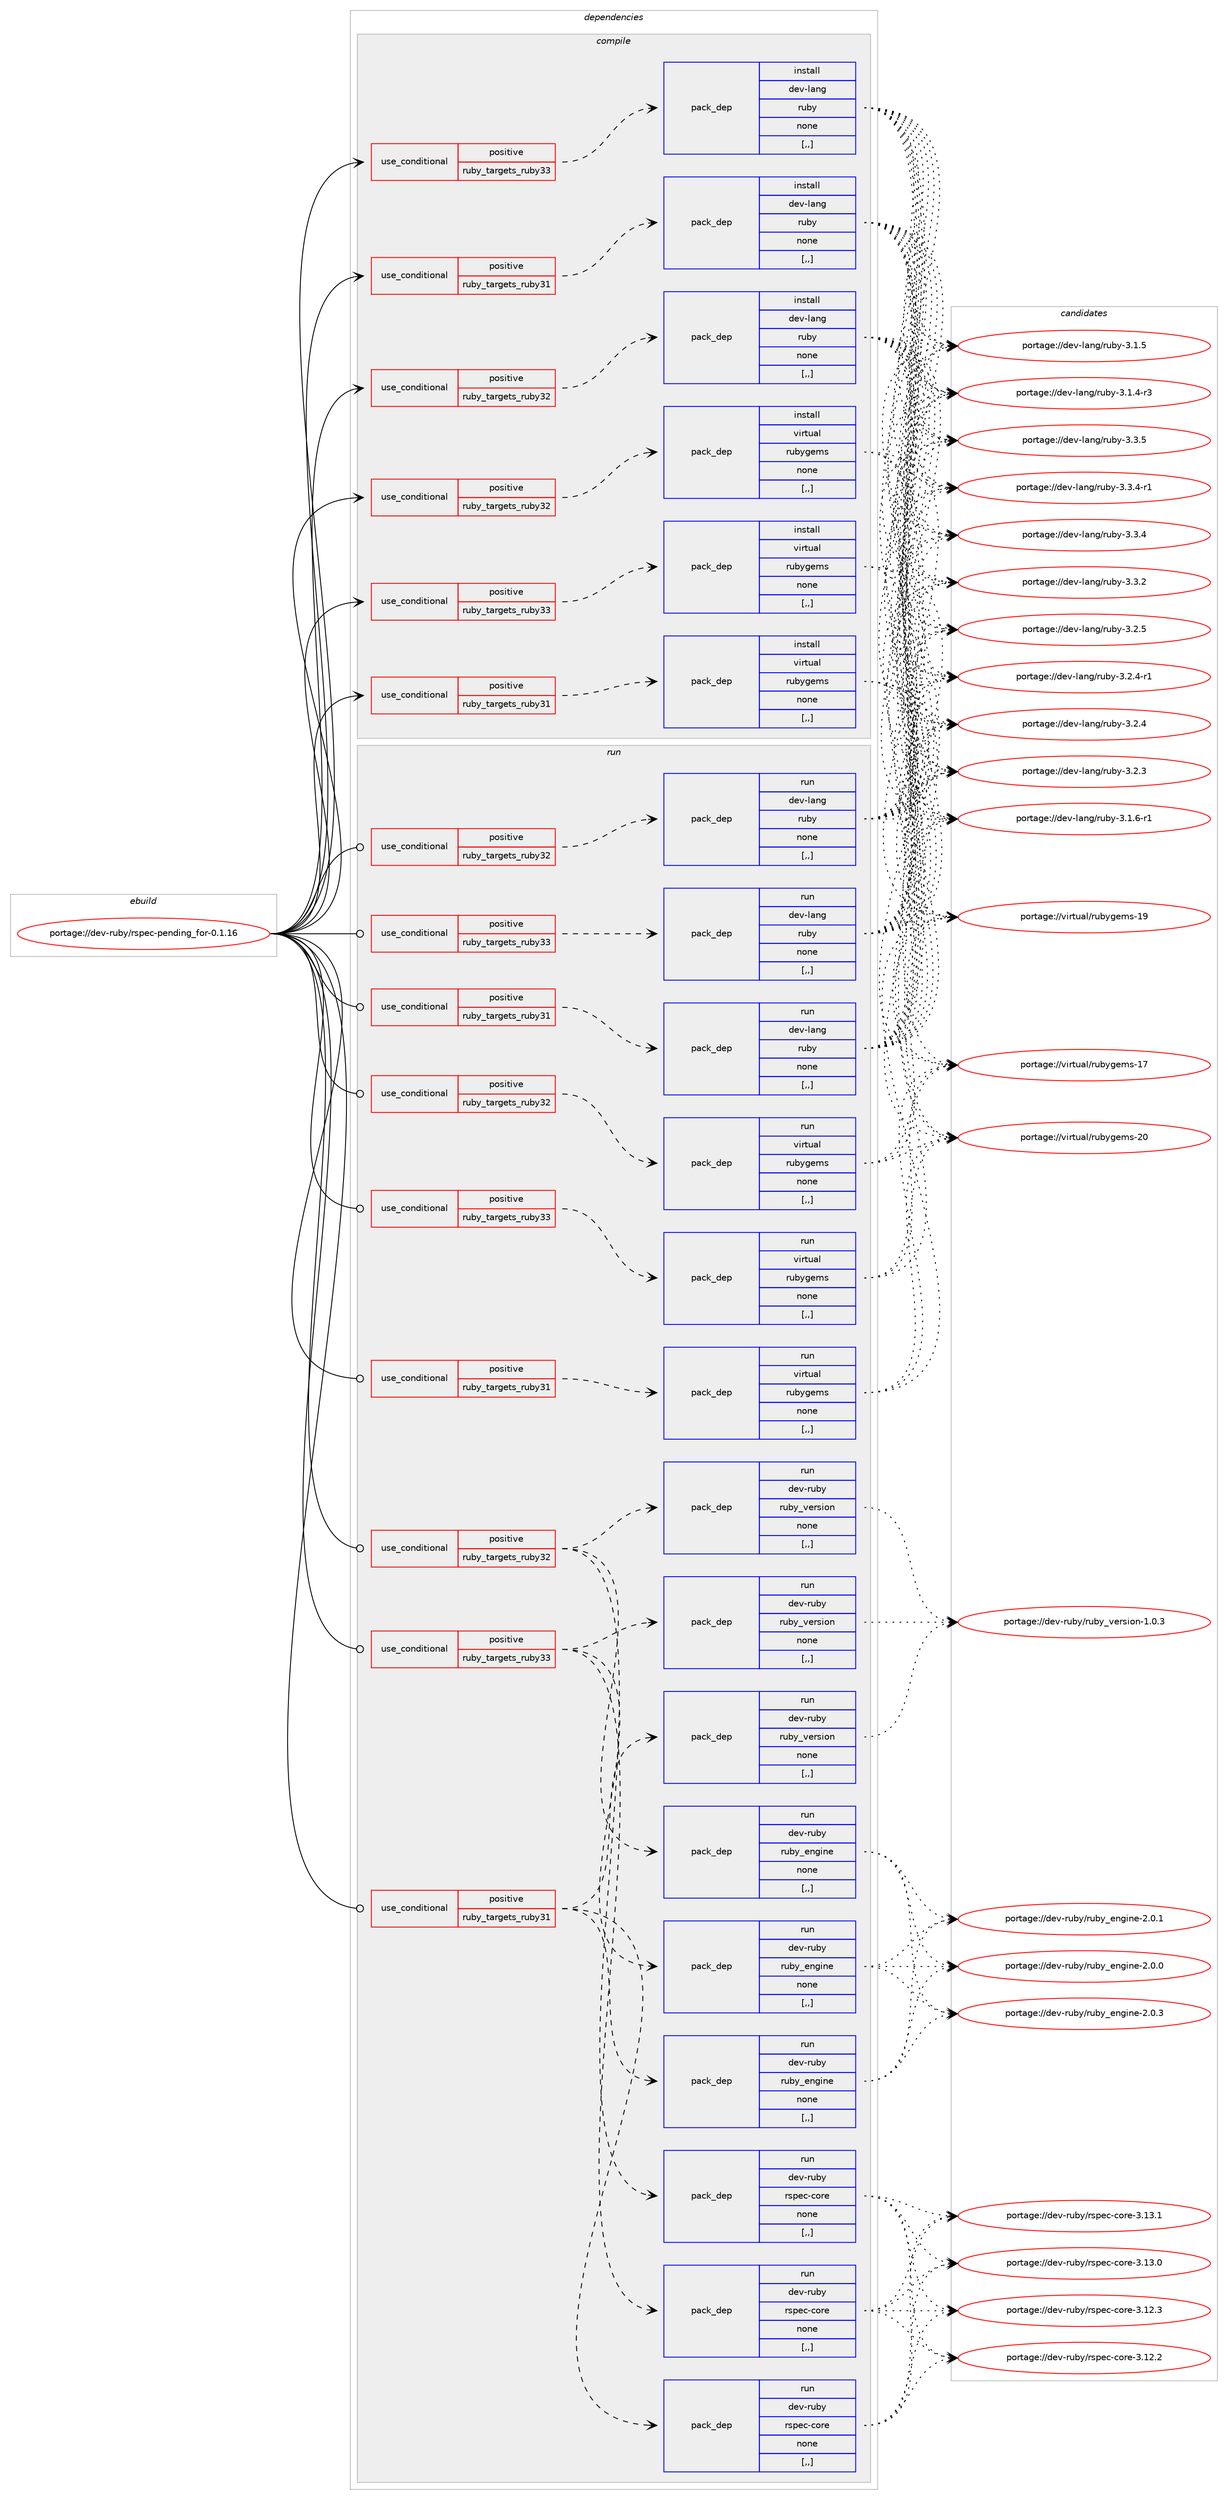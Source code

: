 digraph prolog {

# *************
# Graph options
# *************

newrank=true;
concentrate=true;
compound=true;
graph [rankdir=LR,fontname=Helvetica,fontsize=10,ranksep=1.5];#, ranksep=2.5, nodesep=0.2];
edge  [arrowhead=vee];
node  [fontname=Helvetica,fontsize=10];

# **********
# The ebuild
# **********

subgraph cluster_leftcol {
color=gray;
label=<<i>ebuild</i>>;
id [label="portage://dev-ruby/rspec-pending_for-0.1.16", color=red, width=4, href="../dev-ruby/rspec-pending_for-0.1.16.svg"];
}

# ****************
# The dependencies
# ****************

subgraph cluster_midcol {
color=gray;
label=<<i>dependencies</i>>;
subgraph cluster_compile {
fillcolor="#eeeeee";
style=filled;
label=<<i>compile</i>>;
subgraph cond186301 {
dependency696458 [label=<<TABLE BORDER="0" CELLBORDER="1" CELLSPACING="0" CELLPADDING="4"><TR><TD ROWSPAN="3" CELLPADDING="10">use_conditional</TD></TR><TR><TD>positive</TD></TR><TR><TD>ruby_targets_ruby31</TD></TR></TABLE>>, shape=none, color=red];
subgraph pack505200 {
dependency696459 [label=<<TABLE BORDER="0" CELLBORDER="1" CELLSPACING="0" CELLPADDING="4" WIDTH="220"><TR><TD ROWSPAN="6" CELLPADDING="30">pack_dep</TD></TR><TR><TD WIDTH="110">install</TD></TR><TR><TD>dev-lang</TD></TR><TR><TD>ruby</TD></TR><TR><TD>none</TD></TR><TR><TD>[,,]</TD></TR></TABLE>>, shape=none, color=blue];
}
dependency696458:e -> dependency696459:w [weight=20,style="dashed",arrowhead="vee"];
}
id:e -> dependency696458:w [weight=20,style="solid",arrowhead="vee"];
subgraph cond186302 {
dependency696460 [label=<<TABLE BORDER="0" CELLBORDER="1" CELLSPACING="0" CELLPADDING="4"><TR><TD ROWSPAN="3" CELLPADDING="10">use_conditional</TD></TR><TR><TD>positive</TD></TR><TR><TD>ruby_targets_ruby31</TD></TR></TABLE>>, shape=none, color=red];
subgraph pack505201 {
dependency696461 [label=<<TABLE BORDER="0" CELLBORDER="1" CELLSPACING="0" CELLPADDING="4" WIDTH="220"><TR><TD ROWSPAN="6" CELLPADDING="30">pack_dep</TD></TR><TR><TD WIDTH="110">install</TD></TR><TR><TD>virtual</TD></TR><TR><TD>rubygems</TD></TR><TR><TD>none</TD></TR><TR><TD>[,,]</TD></TR></TABLE>>, shape=none, color=blue];
}
dependency696460:e -> dependency696461:w [weight=20,style="dashed",arrowhead="vee"];
}
id:e -> dependency696460:w [weight=20,style="solid",arrowhead="vee"];
subgraph cond186303 {
dependency696462 [label=<<TABLE BORDER="0" CELLBORDER="1" CELLSPACING="0" CELLPADDING="4"><TR><TD ROWSPAN="3" CELLPADDING="10">use_conditional</TD></TR><TR><TD>positive</TD></TR><TR><TD>ruby_targets_ruby32</TD></TR></TABLE>>, shape=none, color=red];
subgraph pack505202 {
dependency696463 [label=<<TABLE BORDER="0" CELLBORDER="1" CELLSPACING="0" CELLPADDING="4" WIDTH="220"><TR><TD ROWSPAN="6" CELLPADDING="30">pack_dep</TD></TR><TR><TD WIDTH="110">install</TD></TR><TR><TD>dev-lang</TD></TR><TR><TD>ruby</TD></TR><TR><TD>none</TD></TR><TR><TD>[,,]</TD></TR></TABLE>>, shape=none, color=blue];
}
dependency696462:e -> dependency696463:w [weight=20,style="dashed",arrowhead="vee"];
}
id:e -> dependency696462:w [weight=20,style="solid",arrowhead="vee"];
subgraph cond186304 {
dependency696464 [label=<<TABLE BORDER="0" CELLBORDER="1" CELLSPACING="0" CELLPADDING="4"><TR><TD ROWSPAN="3" CELLPADDING="10">use_conditional</TD></TR><TR><TD>positive</TD></TR><TR><TD>ruby_targets_ruby32</TD></TR></TABLE>>, shape=none, color=red];
subgraph pack505203 {
dependency696465 [label=<<TABLE BORDER="0" CELLBORDER="1" CELLSPACING="0" CELLPADDING="4" WIDTH="220"><TR><TD ROWSPAN="6" CELLPADDING="30">pack_dep</TD></TR><TR><TD WIDTH="110">install</TD></TR><TR><TD>virtual</TD></TR><TR><TD>rubygems</TD></TR><TR><TD>none</TD></TR><TR><TD>[,,]</TD></TR></TABLE>>, shape=none, color=blue];
}
dependency696464:e -> dependency696465:w [weight=20,style="dashed",arrowhead="vee"];
}
id:e -> dependency696464:w [weight=20,style="solid",arrowhead="vee"];
subgraph cond186305 {
dependency696466 [label=<<TABLE BORDER="0" CELLBORDER="1" CELLSPACING="0" CELLPADDING="4"><TR><TD ROWSPAN="3" CELLPADDING="10">use_conditional</TD></TR><TR><TD>positive</TD></TR><TR><TD>ruby_targets_ruby33</TD></TR></TABLE>>, shape=none, color=red];
subgraph pack505204 {
dependency696467 [label=<<TABLE BORDER="0" CELLBORDER="1" CELLSPACING="0" CELLPADDING="4" WIDTH="220"><TR><TD ROWSPAN="6" CELLPADDING="30">pack_dep</TD></TR><TR><TD WIDTH="110">install</TD></TR><TR><TD>dev-lang</TD></TR><TR><TD>ruby</TD></TR><TR><TD>none</TD></TR><TR><TD>[,,]</TD></TR></TABLE>>, shape=none, color=blue];
}
dependency696466:e -> dependency696467:w [weight=20,style="dashed",arrowhead="vee"];
}
id:e -> dependency696466:w [weight=20,style="solid",arrowhead="vee"];
subgraph cond186306 {
dependency696468 [label=<<TABLE BORDER="0" CELLBORDER="1" CELLSPACING="0" CELLPADDING="4"><TR><TD ROWSPAN="3" CELLPADDING="10">use_conditional</TD></TR><TR><TD>positive</TD></TR><TR><TD>ruby_targets_ruby33</TD></TR></TABLE>>, shape=none, color=red];
subgraph pack505205 {
dependency696469 [label=<<TABLE BORDER="0" CELLBORDER="1" CELLSPACING="0" CELLPADDING="4" WIDTH="220"><TR><TD ROWSPAN="6" CELLPADDING="30">pack_dep</TD></TR><TR><TD WIDTH="110">install</TD></TR><TR><TD>virtual</TD></TR><TR><TD>rubygems</TD></TR><TR><TD>none</TD></TR><TR><TD>[,,]</TD></TR></TABLE>>, shape=none, color=blue];
}
dependency696468:e -> dependency696469:w [weight=20,style="dashed",arrowhead="vee"];
}
id:e -> dependency696468:w [weight=20,style="solid",arrowhead="vee"];
}
subgraph cluster_compileandrun {
fillcolor="#eeeeee";
style=filled;
label=<<i>compile and run</i>>;
}
subgraph cluster_run {
fillcolor="#eeeeee";
style=filled;
label=<<i>run</i>>;
subgraph cond186307 {
dependency696470 [label=<<TABLE BORDER="0" CELLBORDER="1" CELLSPACING="0" CELLPADDING="4"><TR><TD ROWSPAN="3" CELLPADDING="10">use_conditional</TD></TR><TR><TD>positive</TD></TR><TR><TD>ruby_targets_ruby31</TD></TR></TABLE>>, shape=none, color=red];
subgraph pack505206 {
dependency696471 [label=<<TABLE BORDER="0" CELLBORDER="1" CELLSPACING="0" CELLPADDING="4" WIDTH="220"><TR><TD ROWSPAN="6" CELLPADDING="30">pack_dep</TD></TR><TR><TD WIDTH="110">run</TD></TR><TR><TD>dev-lang</TD></TR><TR><TD>ruby</TD></TR><TR><TD>none</TD></TR><TR><TD>[,,]</TD></TR></TABLE>>, shape=none, color=blue];
}
dependency696470:e -> dependency696471:w [weight=20,style="dashed",arrowhead="vee"];
}
id:e -> dependency696470:w [weight=20,style="solid",arrowhead="odot"];
subgraph cond186308 {
dependency696472 [label=<<TABLE BORDER="0" CELLBORDER="1" CELLSPACING="0" CELLPADDING="4"><TR><TD ROWSPAN="3" CELLPADDING="10">use_conditional</TD></TR><TR><TD>positive</TD></TR><TR><TD>ruby_targets_ruby31</TD></TR></TABLE>>, shape=none, color=red];
subgraph pack505207 {
dependency696473 [label=<<TABLE BORDER="0" CELLBORDER="1" CELLSPACING="0" CELLPADDING="4" WIDTH="220"><TR><TD ROWSPAN="6" CELLPADDING="30">pack_dep</TD></TR><TR><TD WIDTH="110">run</TD></TR><TR><TD>dev-ruby</TD></TR><TR><TD>rspec-core</TD></TR><TR><TD>none</TD></TR><TR><TD>[,,]</TD></TR></TABLE>>, shape=none, color=blue];
}
dependency696472:e -> dependency696473:w [weight=20,style="dashed",arrowhead="vee"];
subgraph pack505208 {
dependency696474 [label=<<TABLE BORDER="0" CELLBORDER="1" CELLSPACING="0" CELLPADDING="4" WIDTH="220"><TR><TD ROWSPAN="6" CELLPADDING="30">pack_dep</TD></TR><TR><TD WIDTH="110">run</TD></TR><TR><TD>dev-ruby</TD></TR><TR><TD>ruby_engine</TD></TR><TR><TD>none</TD></TR><TR><TD>[,,]</TD></TR></TABLE>>, shape=none, color=blue];
}
dependency696472:e -> dependency696474:w [weight=20,style="dashed",arrowhead="vee"];
subgraph pack505209 {
dependency696475 [label=<<TABLE BORDER="0" CELLBORDER="1" CELLSPACING="0" CELLPADDING="4" WIDTH="220"><TR><TD ROWSPAN="6" CELLPADDING="30">pack_dep</TD></TR><TR><TD WIDTH="110">run</TD></TR><TR><TD>dev-ruby</TD></TR><TR><TD>ruby_version</TD></TR><TR><TD>none</TD></TR><TR><TD>[,,]</TD></TR></TABLE>>, shape=none, color=blue];
}
dependency696472:e -> dependency696475:w [weight=20,style="dashed",arrowhead="vee"];
}
id:e -> dependency696472:w [weight=20,style="solid",arrowhead="odot"];
subgraph cond186309 {
dependency696476 [label=<<TABLE BORDER="0" CELLBORDER="1" CELLSPACING="0" CELLPADDING="4"><TR><TD ROWSPAN="3" CELLPADDING="10">use_conditional</TD></TR><TR><TD>positive</TD></TR><TR><TD>ruby_targets_ruby31</TD></TR></TABLE>>, shape=none, color=red];
subgraph pack505210 {
dependency696477 [label=<<TABLE BORDER="0" CELLBORDER="1" CELLSPACING="0" CELLPADDING="4" WIDTH="220"><TR><TD ROWSPAN="6" CELLPADDING="30">pack_dep</TD></TR><TR><TD WIDTH="110">run</TD></TR><TR><TD>virtual</TD></TR><TR><TD>rubygems</TD></TR><TR><TD>none</TD></TR><TR><TD>[,,]</TD></TR></TABLE>>, shape=none, color=blue];
}
dependency696476:e -> dependency696477:w [weight=20,style="dashed",arrowhead="vee"];
}
id:e -> dependency696476:w [weight=20,style="solid",arrowhead="odot"];
subgraph cond186310 {
dependency696478 [label=<<TABLE BORDER="0" CELLBORDER="1" CELLSPACING="0" CELLPADDING="4"><TR><TD ROWSPAN="3" CELLPADDING="10">use_conditional</TD></TR><TR><TD>positive</TD></TR><TR><TD>ruby_targets_ruby32</TD></TR></TABLE>>, shape=none, color=red];
subgraph pack505211 {
dependency696479 [label=<<TABLE BORDER="0" CELLBORDER="1" CELLSPACING="0" CELLPADDING="4" WIDTH="220"><TR><TD ROWSPAN="6" CELLPADDING="30">pack_dep</TD></TR><TR><TD WIDTH="110">run</TD></TR><TR><TD>dev-lang</TD></TR><TR><TD>ruby</TD></TR><TR><TD>none</TD></TR><TR><TD>[,,]</TD></TR></TABLE>>, shape=none, color=blue];
}
dependency696478:e -> dependency696479:w [weight=20,style="dashed",arrowhead="vee"];
}
id:e -> dependency696478:w [weight=20,style="solid",arrowhead="odot"];
subgraph cond186311 {
dependency696480 [label=<<TABLE BORDER="0" CELLBORDER="1" CELLSPACING="0" CELLPADDING="4"><TR><TD ROWSPAN="3" CELLPADDING="10">use_conditional</TD></TR><TR><TD>positive</TD></TR><TR><TD>ruby_targets_ruby32</TD></TR></TABLE>>, shape=none, color=red];
subgraph pack505212 {
dependency696481 [label=<<TABLE BORDER="0" CELLBORDER="1" CELLSPACING="0" CELLPADDING="4" WIDTH="220"><TR><TD ROWSPAN="6" CELLPADDING="30">pack_dep</TD></TR><TR><TD WIDTH="110">run</TD></TR><TR><TD>dev-ruby</TD></TR><TR><TD>rspec-core</TD></TR><TR><TD>none</TD></TR><TR><TD>[,,]</TD></TR></TABLE>>, shape=none, color=blue];
}
dependency696480:e -> dependency696481:w [weight=20,style="dashed",arrowhead="vee"];
subgraph pack505213 {
dependency696482 [label=<<TABLE BORDER="0" CELLBORDER="1" CELLSPACING="0" CELLPADDING="4" WIDTH="220"><TR><TD ROWSPAN="6" CELLPADDING="30">pack_dep</TD></TR><TR><TD WIDTH="110">run</TD></TR><TR><TD>dev-ruby</TD></TR><TR><TD>ruby_engine</TD></TR><TR><TD>none</TD></TR><TR><TD>[,,]</TD></TR></TABLE>>, shape=none, color=blue];
}
dependency696480:e -> dependency696482:w [weight=20,style="dashed",arrowhead="vee"];
subgraph pack505214 {
dependency696483 [label=<<TABLE BORDER="0" CELLBORDER="1" CELLSPACING="0" CELLPADDING="4" WIDTH="220"><TR><TD ROWSPAN="6" CELLPADDING="30">pack_dep</TD></TR><TR><TD WIDTH="110">run</TD></TR><TR><TD>dev-ruby</TD></TR><TR><TD>ruby_version</TD></TR><TR><TD>none</TD></TR><TR><TD>[,,]</TD></TR></TABLE>>, shape=none, color=blue];
}
dependency696480:e -> dependency696483:w [weight=20,style="dashed",arrowhead="vee"];
}
id:e -> dependency696480:w [weight=20,style="solid",arrowhead="odot"];
subgraph cond186312 {
dependency696484 [label=<<TABLE BORDER="0" CELLBORDER="1" CELLSPACING="0" CELLPADDING="4"><TR><TD ROWSPAN="3" CELLPADDING="10">use_conditional</TD></TR><TR><TD>positive</TD></TR><TR><TD>ruby_targets_ruby32</TD></TR></TABLE>>, shape=none, color=red];
subgraph pack505215 {
dependency696485 [label=<<TABLE BORDER="0" CELLBORDER="1" CELLSPACING="0" CELLPADDING="4" WIDTH="220"><TR><TD ROWSPAN="6" CELLPADDING="30">pack_dep</TD></TR><TR><TD WIDTH="110">run</TD></TR><TR><TD>virtual</TD></TR><TR><TD>rubygems</TD></TR><TR><TD>none</TD></TR><TR><TD>[,,]</TD></TR></TABLE>>, shape=none, color=blue];
}
dependency696484:e -> dependency696485:w [weight=20,style="dashed",arrowhead="vee"];
}
id:e -> dependency696484:w [weight=20,style="solid",arrowhead="odot"];
subgraph cond186313 {
dependency696486 [label=<<TABLE BORDER="0" CELLBORDER="1" CELLSPACING="0" CELLPADDING="4"><TR><TD ROWSPAN="3" CELLPADDING="10">use_conditional</TD></TR><TR><TD>positive</TD></TR><TR><TD>ruby_targets_ruby33</TD></TR></TABLE>>, shape=none, color=red];
subgraph pack505216 {
dependency696487 [label=<<TABLE BORDER="0" CELLBORDER="1" CELLSPACING="0" CELLPADDING="4" WIDTH="220"><TR><TD ROWSPAN="6" CELLPADDING="30">pack_dep</TD></TR><TR><TD WIDTH="110">run</TD></TR><TR><TD>dev-lang</TD></TR><TR><TD>ruby</TD></TR><TR><TD>none</TD></TR><TR><TD>[,,]</TD></TR></TABLE>>, shape=none, color=blue];
}
dependency696486:e -> dependency696487:w [weight=20,style="dashed",arrowhead="vee"];
}
id:e -> dependency696486:w [weight=20,style="solid",arrowhead="odot"];
subgraph cond186314 {
dependency696488 [label=<<TABLE BORDER="0" CELLBORDER="1" CELLSPACING="0" CELLPADDING="4"><TR><TD ROWSPAN="3" CELLPADDING="10">use_conditional</TD></TR><TR><TD>positive</TD></TR><TR><TD>ruby_targets_ruby33</TD></TR></TABLE>>, shape=none, color=red];
subgraph pack505217 {
dependency696489 [label=<<TABLE BORDER="0" CELLBORDER="1" CELLSPACING="0" CELLPADDING="4" WIDTH="220"><TR><TD ROWSPAN="6" CELLPADDING="30">pack_dep</TD></TR><TR><TD WIDTH="110">run</TD></TR><TR><TD>dev-ruby</TD></TR><TR><TD>rspec-core</TD></TR><TR><TD>none</TD></TR><TR><TD>[,,]</TD></TR></TABLE>>, shape=none, color=blue];
}
dependency696488:e -> dependency696489:w [weight=20,style="dashed",arrowhead="vee"];
subgraph pack505218 {
dependency696490 [label=<<TABLE BORDER="0" CELLBORDER="1" CELLSPACING="0" CELLPADDING="4" WIDTH="220"><TR><TD ROWSPAN="6" CELLPADDING="30">pack_dep</TD></TR><TR><TD WIDTH="110">run</TD></TR><TR><TD>dev-ruby</TD></TR><TR><TD>ruby_engine</TD></TR><TR><TD>none</TD></TR><TR><TD>[,,]</TD></TR></TABLE>>, shape=none, color=blue];
}
dependency696488:e -> dependency696490:w [weight=20,style="dashed",arrowhead="vee"];
subgraph pack505219 {
dependency696491 [label=<<TABLE BORDER="0" CELLBORDER="1" CELLSPACING="0" CELLPADDING="4" WIDTH="220"><TR><TD ROWSPAN="6" CELLPADDING="30">pack_dep</TD></TR><TR><TD WIDTH="110">run</TD></TR><TR><TD>dev-ruby</TD></TR><TR><TD>ruby_version</TD></TR><TR><TD>none</TD></TR><TR><TD>[,,]</TD></TR></TABLE>>, shape=none, color=blue];
}
dependency696488:e -> dependency696491:w [weight=20,style="dashed",arrowhead="vee"];
}
id:e -> dependency696488:w [weight=20,style="solid",arrowhead="odot"];
subgraph cond186315 {
dependency696492 [label=<<TABLE BORDER="0" CELLBORDER="1" CELLSPACING="0" CELLPADDING="4"><TR><TD ROWSPAN="3" CELLPADDING="10">use_conditional</TD></TR><TR><TD>positive</TD></TR><TR><TD>ruby_targets_ruby33</TD></TR></TABLE>>, shape=none, color=red];
subgraph pack505220 {
dependency696493 [label=<<TABLE BORDER="0" CELLBORDER="1" CELLSPACING="0" CELLPADDING="4" WIDTH="220"><TR><TD ROWSPAN="6" CELLPADDING="30">pack_dep</TD></TR><TR><TD WIDTH="110">run</TD></TR><TR><TD>virtual</TD></TR><TR><TD>rubygems</TD></TR><TR><TD>none</TD></TR><TR><TD>[,,]</TD></TR></TABLE>>, shape=none, color=blue];
}
dependency696492:e -> dependency696493:w [weight=20,style="dashed",arrowhead="vee"];
}
id:e -> dependency696492:w [weight=20,style="solid",arrowhead="odot"];
}
}

# **************
# The candidates
# **************

subgraph cluster_choices {
rank=same;
color=gray;
label=<<i>candidates</i>>;

subgraph choice505200 {
color=black;
nodesep=1;
choice10010111845108971101034711411798121455146514653 [label="portage://dev-lang/ruby-3.3.5", color=red, width=4,href="../dev-lang/ruby-3.3.5.svg"];
choice100101118451089711010347114117981214551465146524511449 [label="portage://dev-lang/ruby-3.3.4-r1", color=red, width=4,href="../dev-lang/ruby-3.3.4-r1.svg"];
choice10010111845108971101034711411798121455146514652 [label="portage://dev-lang/ruby-3.3.4", color=red, width=4,href="../dev-lang/ruby-3.3.4.svg"];
choice10010111845108971101034711411798121455146514650 [label="portage://dev-lang/ruby-3.3.2", color=red, width=4,href="../dev-lang/ruby-3.3.2.svg"];
choice10010111845108971101034711411798121455146504653 [label="portage://dev-lang/ruby-3.2.5", color=red, width=4,href="../dev-lang/ruby-3.2.5.svg"];
choice100101118451089711010347114117981214551465046524511449 [label="portage://dev-lang/ruby-3.2.4-r1", color=red, width=4,href="../dev-lang/ruby-3.2.4-r1.svg"];
choice10010111845108971101034711411798121455146504652 [label="portage://dev-lang/ruby-3.2.4", color=red, width=4,href="../dev-lang/ruby-3.2.4.svg"];
choice10010111845108971101034711411798121455146504651 [label="portage://dev-lang/ruby-3.2.3", color=red, width=4,href="../dev-lang/ruby-3.2.3.svg"];
choice100101118451089711010347114117981214551464946544511449 [label="portage://dev-lang/ruby-3.1.6-r1", color=red, width=4,href="../dev-lang/ruby-3.1.6-r1.svg"];
choice10010111845108971101034711411798121455146494653 [label="portage://dev-lang/ruby-3.1.5", color=red, width=4,href="../dev-lang/ruby-3.1.5.svg"];
choice100101118451089711010347114117981214551464946524511451 [label="portage://dev-lang/ruby-3.1.4-r3", color=red, width=4,href="../dev-lang/ruby-3.1.4-r3.svg"];
dependency696459:e -> choice10010111845108971101034711411798121455146514653:w [style=dotted,weight="100"];
dependency696459:e -> choice100101118451089711010347114117981214551465146524511449:w [style=dotted,weight="100"];
dependency696459:e -> choice10010111845108971101034711411798121455146514652:w [style=dotted,weight="100"];
dependency696459:e -> choice10010111845108971101034711411798121455146514650:w [style=dotted,weight="100"];
dependency696459:e -> choice10010111845108971101034711411798121455146504653:w [style=dotted,weight="100"];
dependency696459:e -> choice100101118451089711010347114117981214551465046524511449:w [style=dotted,weight="100"];
dependency696459:e -> choice10010111845108971101034711411798121455146504652:w [style=dotted,weight="100"];
dependency696459:e -> choice10010111845108971101034711411798121455146504651:w [style=dotted,weight="100"];
dependency696459:e -> choice100101118451089711010347114117981214551464946544511449:w [style=dotted,weight="100"];
dependency696459:e -> choice10010111845108971101034711411798121455146494653:w [style=dotted,weight="100"];
dependency696459:e -> choice100101118451089711010347114117981214551464946524511451:w [style=dotted,weight="100"];
}
subgraph choice505201 {
color=black;
nodesep=1;
choice118105114116117971084711411798121103101109115455048 [label="portage://virtual/rubygems-20", color=red, width=4,href="../virtual/rubygems-20.svg"];
choice118105114116117971084711411798121103101109115454957 [label="portage://virtual/rubygems-19", color=red, width=4,href="../virtual/rubygems-19.svg"];
choice118105114116117971084711411798121103101109115454955 [label="portage://virtual/rubygems-17", color=red, width=4,href="../virtual/rubygems-17.svg"];
dependency696461:e -> choice118105114116117971084711411798121103101109115455048:w [style=dotted,weight="100"];
dependency696461:e -> choice118105114116117971084711411798121103101109115454957:w [style=dotted,weight="100"];
dependency696461:e -> choice118105114116117971084711411798121103101109115454955:w [style=dotted,weight="100"];
}
subgraph choice505202 {
color=black;
nodesep=1;
choice10010111845108971101034711411798121455146514653 [label="portage://dev-lang/ruby-3.3.5", color=red, width=4,href="../dev-lang/ruby-3.3.5.svg"];
choice100101118451089711010347114117981214551465146524511449 [label="portage://dev-lang/ruby-3.3.4-r1", color=red, width=4,href="../dev-lang/ruby-3.3.4-r1.svg"];
choice10010111845108971101034711411798121455146514652 [label="portage://dev-lang/ruby-3.3.4", color=red, width=4,href="../dev-lang/ruby-3.3.4.svg"];
choice10010111845108971101034711411798121455146514650 [label="portage://dev-lang/ruby-3.3.2", color=red, width=4,href="../dev-lang/ruby-3.3.2.svg"];
choice10010111845108971101034711411798121455146504653 [label="portage://dev-lang/ruby-3.2.5", color=red, width=4,href="../dev-lang/ruby-3.2.5.svg"];
choice100101118451089711010347114117981214551465046524511449 [label="portage://dev-lang/ruby-3.2.4-r1", color=red, width=4,href="../dev-lang/ruby-3.2.4-r1.svg"];
choice10010111845108971101034711411798121455146504652 [label="portage://dev-lang/ruby-3.2.4", color=red, width=4,href="../dev-lang/ruby-3.2.4.svg"];
choice10010111845108971101034711411798121455146504651 [label="portage://dev-lang/ruby-3.2.3", color=red, width=4,href="../dev-lang/ruby-3.2.3.svg"];
choice100101118451089711010347114117981214551464946544511449 [label="portage://dev-lang/ruby-3.1.6-r1", color=red, width=4,href="../dev-lang/ruby-3.1.6-r1.svg"];
choice10010111845108971101034711411798121455146494653 [label="portage://dev-lang/ruby-3.1.5", color=red, width=4,href="../dev-lang/ruby-3.1.5.svg"];
choice100101118451089711010347114117981214551464946524511451 [label="portage://dev-lang/ruby-3.1.4-r3", color=red, width=4,href="../dev-lang/ruby-3.1.4-r3.svg"];
dependency696463:e -> choice10010111845108971101034711411798121455146514653:w [style=dotted,weight="100"];
dependency696463:e -> choice100101118451089711010347114117981214551465146524511449:w [style=dotted,weight="100"];
dependency696463:e -> choice10010111845108971101034711411798121455146514652:w [style=dotted,weight="100"];
dependency696463:e -> choice10010111845108971101034711411798121455146514650:w [style=dotted,weight="100"];
dependency696463:e -> choice10010111845108971101034711411798121455146504653:w [style=dotted,weight="100"];
dependency696463:e -> choice100101118451089711010347114117981214551465046524511449:w [style=dotted,weight="100"];
dependency696463:e -> choice10010111845108971101034711411798121455146504652:w [style=dotted,weight="100"];
dependency696463:e -> choice10010111845108971101034711411798121455146504651:w [style=dotted,weight="100"];
dependency696463:e -> choice100101118451089711010347114117981214551464946544511449:w [style=dotted,weight="100"];
dependency696463:e -> choice10010111845108971101034711411798121455146494653:w [style=dotted,weight="100"];
dependency696463:e -> choice100101118451089711010347114117981214551464946524511451:w [style=dotted,weight="100"];
}
subgraph choice505203 {
color=black;
nodesep=1;
choice118105114116117971084711411798121103101109115455048 [label="portage://virtual/rubygems-20", color=red, width=4,href="../virtual/rubygems-20.svg"];
choice118105114116117971084711411798121103101109115454957 [label="portage://virtual/rubygems-19", color=red, width=4,href="../virtual/rubygems-19.svg"];
choice118105114116117971084711411798121103101109115454955 [label="portage://virtual/rubygems-17", color=red, width=4,href="../virtual/rubygems-17.svg"];
dependency696465:e -> choice118105114116117971084711411798121103101109115455048:w [style=dotted,weight="100"];
dependency696465:e -> choice118105114116117971084711411798121103101109115454957:w [style=dotted,weight="100"];
dependency696465:e -> choice118105114116117971084711411798121103101109115454955:w [style=dotted,weight="100"];
}
subgraph choice505204 {
color=black;
nodesep=1;
choice10010111845108971101034711411798121455146514653 [label="portage://dev-lang/ruby-3.3.5", color=red, width=4,href="../dev-lang/ruby-3.3.5.svg"];
choice100101118451089711010347114117981214551465146524511449 [label="portage://dev-lang/ruby-3.3.4-r1", color=red, width=4,href="../dev-lang/ruby-3.3.4-r1.svg"];
choice10010111845108971101034711411798121455146514652 [label="portage://dev-lang/ruby-3.3.4", color=red, width=4,href="../dev-lang/ruby-3.3.4.svg"];
choice10010111845108971101034711411798121455146514650 [label="portage://dev-lang/ruby-3.3.2", color=red, width=4,href="../dev-lang/ruby-3.3.2.svg"];
choice10010111845108971101034711411798121455146504653 [label="portage://dev-lang/ruby-3.2.5", color=red, width=4,href="../dev-lang/ruby-3.2.5.svg"];
choice100101118451089711010347114117981214551465046524511449 [label="portage://dev-lang/ruby-3.2.4-r1", color=red, width=4,href="../dev-lang/ruby-3.2.4-r1.svg"];
choice10010111845108971101034711411798121455146504652 [label="portage://dev-lang/ruby-3.2.4", color=red, width=4,href="../dev-lang/ruby-3.2.4.svg"];
choice10010111845108971101034711411798121455146504651 [label="portage://dev-lang/ruby-3.2.3", color=red, width=4,href="../dev-lang/ruby-3.2.3.svg"];
choice100101118451089711010347114117981214551464946544511449 [label="portage://dev-lang/ruby-3.1.6-r1", color=red, width=4,href="../dev-lang/ruby-3.1.6-r1.svg"];
choice10010111845108971101034711411798121455146494653 [label="portage://dev-lang/ruby-3.1.5", color=red, width=4,href="../dev-lang/ruby-3.1.5.svg"];
choice100101118451089711010347114117981214551464946524511451 [label="portage://dev-lang/ruby-3.1.4-r3", color=red, width=4,href="../dev-lang/ruby-3.1.4-r3.svg"];
dependency696467:e -> choice10010111845108971101034711411798121455146514653:w [style=dotted,weight="100"];
dependency696467:e -> choice100101118451089711010347114117981214551465146524511449:w [style=dotted,weight="100"];
dependency696467:e -> choice10010111845108971101034711411798121455146514652:w [style=dotted,weight="100"];
dependency696467:e -> choice10010111845108971101034711411798121455146514650:w [style=dotted,weight="100"];
dependency696467:e -> choice10010111845108971101034711411798121455146504653:w [style=dotted,weight="100"];
dependency696467:e -> choice100101118451089711010347114117981214551465046524511449:w [style=dotted,weight="100"];
dependency696467:e -> choice10010111845108971101034711411798121455146504652:w [style=dotted,weight="100"];
dependency696467:e -> choice10010111845108971101034711411798121455146504651:w [style=dotted,weight="100"];
dependency696467:e -> choice100101118451089711010347114117981214551464946544511449:w [style=dotted,weight="100"];
dependency696467:e -> choice10010111845108971101034711411798121455146494653:w [style=dotted,weight="100"];
dependency696467:e -> choice100101118451089711010347114117981214551464946524511451:w [style=dotted,weight="100"];
}
subgraph choice505205 {
color=black;
nodesep=1;
choice118105114116117971084711411798121103101109115455048 [label="portage://virtual/rubygems-20", color=red, width=4,href="../virtual/rubygems-20.svg"];
choice118105114116117971084711411798121103101109115454957 [label="portage://virtual/rubygems-19", color=red, width=4,href="../virtual/rubygems-19.svg"];
choice118105114116117971084711411798121103101109115454955 [label="portage://virtual/rubygems-17", color=red, width=4,href="../virtual/rubygems-17.svg"];
dependency696469:e -> choice118105114116117971084711411798121103101109115455048:w [style=dotted,weight="100"];
dependency696469:e -> choice118105114116117971084711411798121103101109115454957:w [style=dotted,weight="100"];
dependency696469:e -> choice118105114116117971084711411798121103101109115454955:w [style=dotted,weight="100"];
}
subgraph choice505206 {
color=black;
nodesep=1;
choice10010111845108971101034711411798121455146514653 [label="portage://dev-lang/ruby-3.3.5", color=red, width=4,href="../dev-lang/ruby-3.3.5.svg"];
choice100101118451089711010347114117981214551465146524511449 [label="portage://dev-lang/ruby-3.3.4-r1", color=red, width=4,href="../dev-lang/ruby-3.3.4-r1.svg"];
choice10010111845108971101034711411798121455146514652 [label="portage://dev-lang/ruby-3.3.4", color=red, width=4,href="../dev-lang/ruby-3.3.4.svg"];
choice10010111845108971101034711411798121455146514650 [label="portage://dev-lang/ruby-3.3.2", color=red, width=4,href="../dev-lang/ruby-3.3.2.svg"];
choice10010111845108971101034711411798121455146504653 [label="portage://dev-lang/ruby-3.2.5", color=red, width=4,href="../dev-lang/ruby-3.2.5.svg"];
choice100101118451089711010347114117981214551465046524511449 [label="portage://dev-lang/ruby-3.2.4-r1", color=red, width=4,href="../dev-lang/ruby-3.2.4-r1.svg"];
choice10010111845108971101034711411798121455146504652 [label="portage://dev-lang/ruby-3.2.4", color=red, width=4,href="../dev-lang/ruby-3.2.4.svg"];
choice10010111845108971101034711411798121455146504651 [label="portage://dev-lang/ruby-3.2.3", color=red, width=4,href="../dev-lang/ruby-3.2.3.svg"];
choice100101118451089711010347114117981214551464946544511449 [label="portage://dev-lang/ruby-3.1.6-r1", color=red, width=4,href="../dev-lang/ruby-3.1.6-r1.svg"];
choice10010111845108971101034711411798121455146494653 [label="portage://dev-lang/ruby-3.1.5", color=red, width=4,href="../dev-lang/ruby-3.1.5.svg"];
choice100101118451089711010347114117981214551464946524511451 [label="portage://dev-lang/ruby-3.1.4-r3", color=red, width=4,href="../dev-lang/ruby-3.1.4-r3.svg"];
dependency696471:e -> choice10010111845108971101034711411798121455146514653:w [style=dotted,weight="100"];
dependency696471:e -> choice100101118451089711010347114117981214551465146524511449:w [style=dotted,weight="100"];
dependency696471:e -> choice10010111845108971101034711411798121455146514652:w [style=dotted,weight="100"];
dependency696471:e -> choice10010111845108971101034711411798121455146514650:w [style=dotted,weight="100"];
dependency696471:e -> choice10010111845108971101034711411798121455146504653:w [style=dotted,weight="100"];
dependency696471:e -> choice100101118451089711010347114117981214551465046524511449:w [style=dotted,weight="100"];
dependency696471:e -> choice10010111845108971101034711411798121455146504652:w [style=dotted,weight="100"];
dependency696471:e -> choice10010111845108971101034711411798121455146504651:w [style=dotted,weight="100"];
dependency696471:e -> choice100101118451089711010347114117981214551464946544511449:w [style=dotted,weight="100"];
dependency696471:e -> choice10010111845108971101034711411798121455146494653:w [style=dotted,weight="100"];
dependency696471:e -> choice100101118451089711010347114117981214551464946524511451:w [style=dotted,weight="100"];
}
subgraph choice505207 {
color=black;
nodesep=1;
choice10010111845114117981214711411511210199459911111410145514649514649 [label="portage://dev-ruby/rspec-core-3.13.1", color=red, width=4,href="../dev-ruby/rspec-core-3.13.1.svg"];
choice10010111845114117981214711411511210199459911111410145514649514648 [label="portage://dev-ruby/rspec-core-3.13.0", color=red, width=4,href="../dev-ruby/rspec-core-3.13.0.svg"];
choice10010111845114117981214711411511210199459911111410145514649504651 [label="portage://dev-ruby/rspec-core-3.12.3", color=red, width=4,href="../dev-ruby/rspec-core-3.12.3.svg"];
choice10010111845114117981214711411511210199459911111410145514649504650 [label="portage://dev-ruby/rspec-core-3.12.2", color=red, width=4,href="../dev-ruby/rspec-core-3.12.2.svg"];
dependency696473:e -> choice10010111845114117981214711411511210199459911111410145514649514649:w [style=dotted,weight="100"];
dependency696473:e -> choice10010111845114117981214711411511210199459911111410145514649514648:w [style=dotted,weight="100"];
dependency696473:e -> choice10010111845114117981214711411511210199459911111410145514649504651:w [style=dotted,weight="100"];
dependency696473:e -> choice10010111845114117981214711411511210199459911111410145514649504650:w [style=dotted,weight="100"];
}
subgraph choice505208 {
color=black;
nodesep=1;
choice1001011184511411798121471141179812195101110103105110101455046484651 [label="portage://dev-ruby/ruby_engine-2.0.3", color=red, width=4,href="../dev-ruby/ruby_engine-2.0.3.svg"];
choice1001011184511411798121471141179812195101110103105110101455046484649 [label="portage://dev-ruby/ruby_engine-2.0.1", color=red, width=4,href="../dev-ruby/ruby_engine-2.0.1.svg"];
choice1001011184511411798121471141179812195101110103105110101455046484648 [label="portage://dev-ruby/ruby_engine-2.0.0", color=red, width=4,href="../dev-ruby/ruby_engine-2.0.0.svg"];
dependency696474:e -> choice1001011184511411798121471141179812195101110103105110101455046484651:w [style=dotted,weight="100"];
dependency696474:e -> choice1001011184511411798121471141179812195101110103105110101455046484649:w [style=dotted,weight="100"];
dependency696474:e -> choice1001011184511411798121471141179812195101110103105110101455046484648:w [style=dotted,weight="100"];
}
subgraph choice505209 {
color=black;
nodesep=1;
choice1001011184511411798121471141179812195118101114115105111110454946484651 [label="portage://dev-ruby/ruby_version-1.0.3", color=red, width=4,href="../dev-ruby/ruby_version-1.0.3.svg"];
dependency696475:e -> choice1001011184511411798121471141179812195118101114115105111110454946484651:w [style=dotted,weight="100"];
}
subgraph choice505210 {
color=black;
nodesep=1;
choice118105114116117971084711411798121103101109115455048 [label="portage://virtual/rubygems-20", color=red, width=4,href="../virtual/rubygems-20.svg"];
choice118105114116117971084711411798121103101109115454957 [label="portage://virtual/rubygems-19", color=red, width=4,href="../virtual/rubygems-19.svg"];
choice118105114116117971084711411798121103101109115454955 [label="portage://virtual/rubygems-17", color=red, width=4,href="../virtual/rubygems-17.svg"];
dependency696477:e -> choice118105114116117971084711411798121103101109115455048:w [style=dotted,weight="100"];
dependency696477:e -> choice118105114116117971084711411798121103101109115454957:w [style=dotted,weight="100"];
dependency696477:e -> choice118105114116117971084711411798121103101109115454955:w [style=dotted,weight="100"];
}
subgraph choice505211 {
color=black;
nodesep=1;
choice10010111845108971101034711411798121455146514653 [label="portage://dev-lang/ruby-3.3.5", color=red, width=4,href="../dev-lang/ruby-3.3.5.svg"];
choice100101118451089711010347114117981214551465146524511449 [label="portage://dev-lang/ruby-3.3.4-r1", color=red, width=4,href="../dev-lang/ruby-3.3.4-r1.svg"];
choice10010111845108971101034711411798121455146514652 [label="portage://dev-lang/ruby-3.3.4", color=red, width=4,href="../dev-lang/ruby-3.3.4.svg"];
choice10010111845108971101034711411798121455146514650 [label="portage://dev-lang/ruby-3.3.2", color=red, width=4,href="../dev-lang/ruby-3.3.2.svg"];
choice10010111845108971101034711411798121455146504653 [label="portage://dev-lang/ruby-3.2.5", color=red, width=4,href="../dev-lang/ruby-3.2.5.svg"];
choice100101118451089711010347114117981214551465046524511449 [label="portage://dev-lang/ruby-3.2.4-r1", color=red, width=4,href="../dev-lang/ruby-3.2.4-r1.svg"];
choice10010111845108971101034711411798121455146504652 [label="portage://dev-lang/ruby-3.2.4", color=red, width=4,href="../dev-lang/ruby-3.2.4.svg"];
choice10010111845108971101034711411798121455146504651 [label="portage://dev-lang/ruby-3.2.3", color=red, width=4,href="../dev-lang/ruby-3.2.3.svg"];
choice100101118451089711010347114117981214551464946544511449 [label="portage://dev-lang/ruby-3.1.6-r1", color=red, width=4,href="../dev-lang/ruby-3.1.6-r1.svg"];
choice10010111845108971101034711411798121455146494653 [label="portage://dev-lang/ruby-3.1.5", color=red, width=4,href="../dev-lang/ruby-3.1.5.svg"];
choice100101118451089711010347114117981214551464946524511451 [label="portage://dev-lang/ruby-3.1.4-r3", color=red, width=4,href="../dev-lang/ruby-3.1.4-r3.svg"];
dependency696479:e -> choice10010111845108971101034711411798121455146514653:w [style=dotted,weight="100"];
dependency696479:e -> choice100101118451089711010347114117981214551465146524511449:w [style=dotted,weight="100"];
dependency696479:e -> choice10010111845108971101034711411798121455146514652:w [style=dotted,weight="100"];
dependency696479:e -> choice10010111845108971101034711411798121455146514650:w [style=dotted,weight="100"];
dependency696479:e -> choice10010111845108971101034711411798121455146504653:w [style=dotted,weight="100"];
dependency696479:e -> choice100101118451089711010347114117981214551465046524511449:w [style=dotted,weight="100"];
dependency696479:e -> choice10010111845108971101034711411798121455146504652:w [style=dotted,weight="100"];
dependency696479:e -> choice10010111845108971101034711411798121455146504651:w [style=dotted,weight="100"];
dependency696479:e -> choice100101118451089711010347114117981214551464946544511449:w [style=dotted,weight="100"];
dependency696479:e -> choice10010111845108971101034711411798121455146494653:w [style=dotted,weight="100"];
dependency696479:e -> choice100101118451089711010347114117981214551464946524511451:w [style=dotted,weight="100"];
}
subgraph choice505212 {
color=black;
nodesep=1;
choice10010111845114117981214711411511210199459911111410145514649514649 [label="portage://dev-ruby/rspec-core-3.13.1", color=red, width=4,href="../dev-ruby/rspec-core-3.13.1.svg"];
choice10010111845114117981214711411511210199459911111410145514649514648 [label="portage://dev-ruby/rspec-core-3.13.0", color=red, width=4,href="../dev-ruby/rspec-core-3.13.0.svg"];
choice10010111845114117981214711411511210199459911111410145514649504651 [label="portage://dev-ruby/rspec-core-3.12.3", color=red, width=4,href="../dev-ruby/rspec-core-3.12.3.svg"];
choice10010111845114117981214711411511210199459911111410145514649504650 [label="portage://dev-ruby/rspec-core-3.12.2", color=red, width=4,href="../dev-ruby/rspec-core-3.12.2.svg"];
dependency696481:e -> choice10010111845114117981214711411511210199459911111410145514649514649:w [style=dotted,weight="100"];
dependency696481:e -> choice10010111845114117981214711411511210199459911111410145514649514648:w [style=dotted,weight="100"];
dependency696481:e -> choice10010111845114117981214711411511210199459911111410145514649504651:w [style=dotted,weight="100"];
dependency696481:e -> choice10010111845114117981214711411511210199459911111410145514649504650:w [style=dotted,weight="100"];
}
subgraph choice505213 {
color=black;
nodesep=1;
choice1001011184511411798121471141179812195101110103105110101455046484651 [label="portage://dev-ruby/ruby_engine-2.0.3", color=red, width=4,href="../dev-ruby/ruby_engine-2.0.3.svg"];
choice1001011184511411798121471141179812195101110103105110101455046484649 [label="portage://dev-ruby/ruby_engine-2.0.1", color=red, width=4,href="../dev-ruby/ruby_engine-2.0.1.svg"];
choice1001011184511411798121471141179812195101110103105110101455046484648 [label="portage://dev-ruby/ruby_engine-2.0.0", color=red, width=4,href="../dev-ruby/ruby_engine-2.0.0.svg"];
dependency696482:e -> choice1001011184511411798121471141179812195101110103105110101455046484651:w [style=dotted,weight="100"];
dependency696482:e -> choice1001011184511411798121471141179812195101110103105110101455046484649:w [style=dotted,weight="100"];
dependency696482:e -> choice1001011184511411798121471141179812195101110103105110101455046484648:w [style=dotted,weight="100"];
}
subgraph choice505214 {
color=black;
nodesep=1;
choice1001011184511411798121471141179812195118101114115105111110454946484651 [label="portage://dev-ruby/ruby_version-1.0.3", color=red, width=4,href="../dev-ruby/ruby_version-1.0.3.svg"];
dependency696483:e -> choice1001011184511411798121471141179812195118101114115105111110454946484651:w [style=dotted,weight="100"];
}
subgraph choice505215 {
color=black;
nodesep=1;
choice118105114116117971084711411798121103101109115455048 [label="portage://virtual/rubygems-20", color=red, width=4,href="../virtual/rubygems-20.svg"];
choice118105114116117971084711411798121103101109115454957 [label="portage://virtual/rubygems-19", color=red, width=4,href="../virtual/rubygems-19.svg"];
choice118105114116117971084711411798121103101109115454955 [label="portage://virtual/rubygems-17", color=red, width=4,href="../virtual/rubygems-17.svg"];
dependency696485:e -> choice118105114116117971084711411798121103101109115455048:w [style=dotted,weight="100"];
dependency696485:e -> choice118105114116117971084711411798121103101109115454957:w [style=dotted,weight="100"];
dependency696485:e -> choice118105114116117971084711411798121103101109115454955:w [style=dotted,weight="100"];
}
subgraph choice505216 {
color=black;
nodesep=1;
choice10010111845108971101034711411798121455146514653 [label="portage://dev-lang/ruby-3.3.5", color=red, width=4,href="../dev-lang/ruby-3.3.5.svg"];
choice100101118451089711010347114117981214551465146524511449 [label="portage://dev-lang/ruby-3.3.4-r1", color=red, width=4,href="../dev-lang/ruby-3.3.4-r1.svg"];
choice10010111845108971101034711411798121455146514652 [label="portage://dev-lang/ruby-3.3.4", color=red, width=4,href="../dev-lang/ruby-3.3.4.svg"];
choice10010111845108971101034711411798121455146514650 [label="portage://dev-lang/ruby-3.3.2", color=red, width=4,href="../dev-lang/ruby-3.3.2.svg"];
choice10010111845108971101034711411798121455146504653 [label="portage://dev-lang/ruby-3.2.5", color=red, width=4,href="../dev-lang/ruby-3.2.5.svg"];
choice100101118451089711010347114117981214551465046524511449 [label="portage://dev-lang/ruby-3.2.4-r1", color=red, width=4,href="../dev-lang/ruby-3.2.4-r1.svg"];
choice10010111845108971101034711411798121455146504652 [label="portage://dev-lang/ruby-3.2.4", color=red, width=4,href="../dev-lang/ruby-3.2.4.svg"];
choice10010111845108971101034711411798121455146504651 [label="portage://dev-lang/ruby-3.2.3", color=red, width=4,href="../dev-lang/ruby-3.2.3.svg"];
choice100101118451089711010347114117981214551464946544511449 [label="portage://dev-lang/ruby-3.1.6-r1", color=red, width=4,href="../dev-lang/ruby-3.1.6-r1.svg"];
choice10010111845108971101034711411798121455146494653 [label="portage://dev-lang/ruby-3.1.5", color=red, width=4,href="../dev-lang/ruby-3.1.5.svg"];
choice100101118451089711010347114117981214551464946524511451 [label="portage://dev-lang/ruby-3.1.4-r3", color=red, width=4,href="../dev-lang/ruby-3.1.4-r3.svg"];
dependency696487:e -> choice10010111845108971101034711411798121455146514653:w [style=dotted,weight="100"];
dependency696487:e -> choice100101118451089711010347114117981214551465146524511449:w [style=dotted,weight="100"];
dependency696487:e -> choice10010111845108971101034711411798121455146514652:w [style=dotted,weight="100"];
dependency696487:e -> choice10010111845108971101034711411798121455146514650:w [style=dotted,weight="100"];
dependency696487:e -> choice10010111845108971101034711411798121455146504653:w [style=dotted,weight="100"];
dependency696487:e -> choice100101118451089711010347114117981214551465046524511449:w [style=dotted,weight="100"];
dependency696487:e -> choice10010111845108971101034711411798121455146504652:w [style=dotted,weight="100"];
dependency696487:e -> choice10010111845108971101034711411798121455146504651:w [style=dotted,weight="100"];
dependency696487:e -> choice100101118451089711010347114117981214551464946544511449:w [style=dotted,weight="100"];
dependency696487:e -> choice10010111845108971101034711411798121455146494653:w [style=dotted,weight="100"];
dependency696487:e -> choice100101118451089711010347114117981214551464946524511451:w [style=dotted,weight="100"];
}
subgraph choice505217 {
color=black;
nodesep=1;
choice10010111845114117981214711411511210199459911111410145514649514649 [label="portage://dev-ruby/rspec-core-3.13.1", color=red, width=4,href="../dev-ruby/rspec-core-3.13.1.svg"];
choice10010111845114117981214711411511210199459911111410145514649514648 [label="portage://dev-ruby/rspec-core-3.13.0", color=red, width=4,href="../dev-ruby/rspec-core-3.13.0.svg"];
choice10010111845114117981214711411511210199459911111410145514649504651 [label="portage://dev-ruby/rspec-core-3.12.3", color=red, width=4,href="../dev-ruby/rspec-core-3.12.3.svg"];
choice10010111845114117981214711411511210199459911111410145514649504650 [label="portage://dev-ruby/rspec-core-3.12.2", color=red, width=4,href="../dev-ruby/rspec-core-3.12.2.svg"];
dependency696489:e -> choice10010111845114117981214711411511210199459911111410145514649514649:w [style=dotted,weight="100"];
dependency696489:e -> choice10010111845114117981214711411511210199459911111410145514649514648:w [style=dotted,weight="100"];
dependency696489:e -> choice10010111845114117981214711411511210199459911111410145514649504651:w [style=dotted,weight="100"];
dependency696489:e -> choice10010111845114117981214711411511210199459911111410145514649504650:w [style=dotted,weight="100"];
}
subgraph choice505218 {
color=black;
nodesep=1;
choice1001011184511411798121471141179812195101110103105110101455046484651 [label="portage://dev-ruby/ruby_engine-2.0.3", color=red, width=4,href="../dev-ruby/ruby_engine-2.0.3.svg"];
choice1001011184511411798121471141179812195101110103105110101455046484649 [label="portage://dev-ruby/ruby_engine-2.0.1", color=red, width=4,href="../dev-ruby/ruby_engine-2.0.1.svg"];
choice1001011184511411798121471141179812195101110103105110101455046484648 [label="portage://dev-ruby/ruby_engine-2.0.0", color=red, width=4,href="../dev-ruby/ruby_engine-2.0.0.svg"];
dependency696490:e -> choice1001011184511411798121471141179812195101110103105110101455046484651:w [style=dotted,weight="100"];
dependency696490:e -> choice1001011184511411798121471141179812195101110103105110101455046484649:w [style=dotted,weight="100"];
dependency696490:e -> choice1001011184511411798121471141179812195101110103105110101455046484648:w [style=dotted,weight="100"];
}
subgraph choice505219 {
color=black;
nodesep=1;
choice1001011184511411798121471141179812195118101114115105111110454946484651 [label="portage://dev-ruby/ruby_version-1.0.3", color=red, width=4,href="../dev-ruby/ruby_version-1.0.3.svg"];
dependency696491:e -> choice1001011184511411798121471141179812195118101114115105111110454946484651:w [style=dotted,weight="100"];
}
subgraph choice505220 {
color=black;
nodesep=1;
choice118105114116117971084711411798121103101109115455048 [label="portage://virtual/rubygems-20", color=red, width=4,href="../virtual/rubygems-20.svg"];
choice118105114116117971084711411798121103101109115454957 [label="portage://virtual/rubygems-19", color=red, width=4,href="../virtual/rubygems-19.svg"];
choice118105114116117971084711411798121103101109115454955 [label="portage://virtual/rubygems-17", color=red, width=4,href="../virtual/rubygems-17.svg"];
dependency696493:e -> choice118105114116117971084711411798121103101109115455048:w [style=dotted,weight="100"];
dependency696493:e -> choice118105114116117971084711411798121103101109115454957:w [style=dotted,weight="100"];
dependency696493:e -> choice118105114116117971084711411798121103101109115454955:w [style=dotted,weight="100"];
}
}

}
